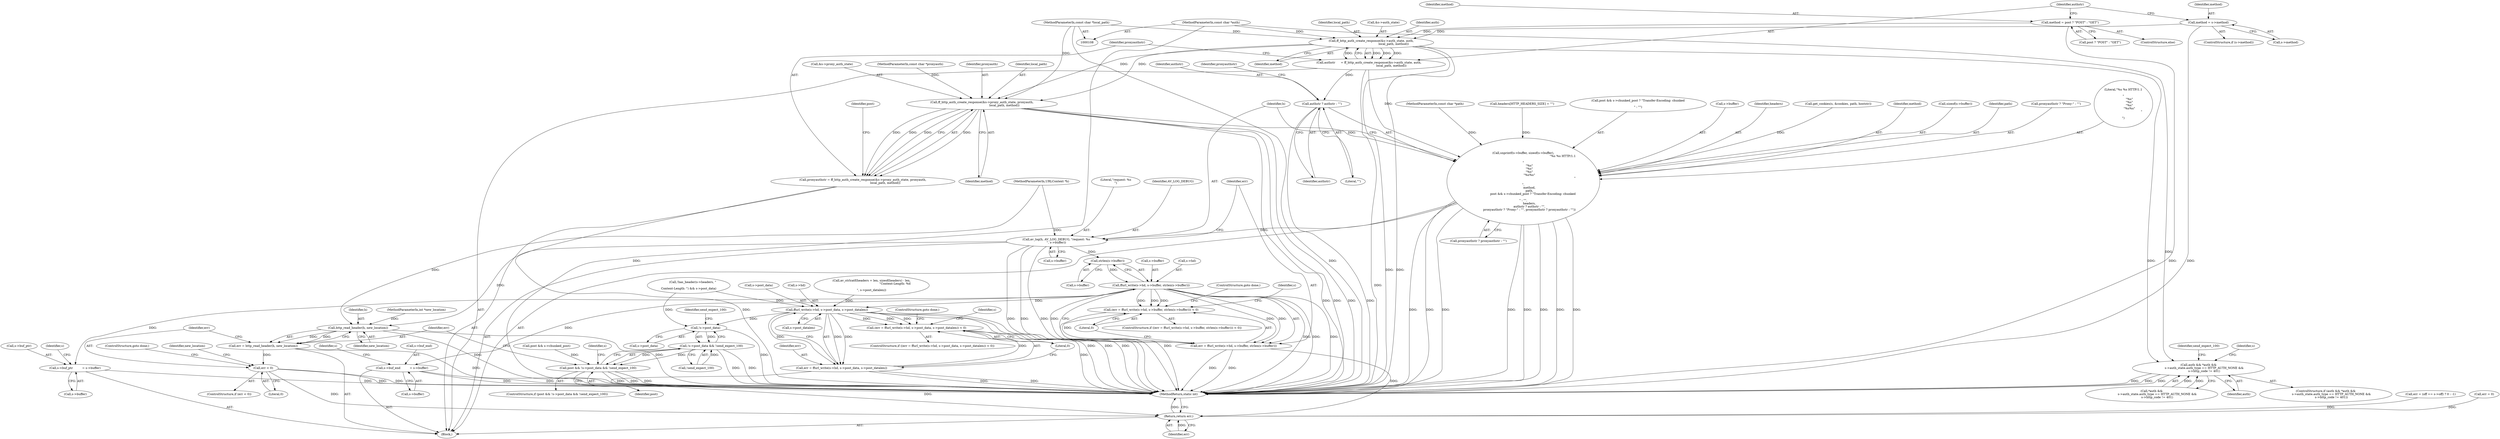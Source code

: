 digraph "0_FFmpeg_2a05c8f813de6f2278827734bf8102291e7484aa_0@API" {
"1000190" [label="(Call,ff_http_auth_create_response(&s->auth_state, auth,\n                                                local_path, method))"];
"1000113" [label="(MethodParameterIn,const char *auth)"];
"1000111" [label="(MethodParameterIn,const char *local_path)"];
"1000176" [label="(Call,method = s->method)"];
"1000182" [label="(Call,method = post ? \"POST\" : \"GET\")"];
"1000188" [label="(Call,authstr      = ff_http_auth_create_response(&s->auth_state, auth,\n                                                local_path, method))"];
"1000561" [label="(Call,snprintf(s->buffer, sizeof(s->buffer),\n             \"%s %s HTTP/1.1\r\n\"\n             \"%s\"\n             \"%s\"\n             \"%s\"\n             \"%s%s\"\n             \"\r\n\",\n             method,\n             path,\n             post && s->chunked_post ? \"Transfer-Encoding: chunked\r\n\" : \"\",\n             headers,\n             authstr ? authstr : \"\",\n             proxyauthstr ? \"Proxy-\" : \"\", proxyauthstr ? proxyauthstr : \"\"))"];
"1000593" [label="(Call,av_log(h, AV_LOG_DEBUG, \"request: %s\n\", s->buffer))"];
"1000611" [label="(Call,strlen(s->buffer))"];
"1000604" [label="(Call,ffurl_write(s->hd, s->buffer, strlen(s->buffer)))"];
"1000601" [label="(Call,(err = ffurl_write(s->hd, s->buffer, strlen(s->buffer))) < 0)"];
"1000602" [label="(Call,err = ffurl_write(s->hd, s->buffer, strlen(s->buffer)))"];
"1000743" [label="(Return,return err;)"];
"1000625" [label="(Call,ffurl_write(s->hd, s->post_data, s->post_datalen))"];
"1000622" [label="(Call,(err = ffurl_write(s->hd, s->post_data, s->post_datalen)) < 0)"];
"1000623" [label="(Call,err = ffurl_write(s->hd, s->post_data, s->post_datalen))"];
"1000691" [label="(Call,!s->post_data)"];
"1000690" [label="(Call,!s->post_data && !send_expect_100)"];
"1000688" [label="(Call,post && !s->post_data && !send_expect_100)"];
"1000637" [label="(Call,s->buf_ptr          = s->buffer)"];
"1000644" [label="(Call,s->buf_end          = s->buffer)"];
"1000709" [label="(Call,http_read_header(h, new_location))"];
"1000707" [label="(Call,err = http_read_header(h, new_location))"];
"1000713" [label="(Call,err < 0)"];
"1000581" [label="(Call,authstr ? authstr : \"\")"];
"1000200" [label="(Call,ff_http_auth_create_response(&s->proxy_auth_state, proxyauth,\n                                                local_path, method))"];
"1000198" [label="(Call,proxyauthstr = ff_http_auth_create_response(&s->proxy_auth_state, proxyauth,\n                                                local_path, method))"];
"1000222" [label="(Call,auth && *auth &&\n            s->auth_state.auth_type == HTTP_AUTH_NONE &&\n            s->http_code != 401)"];
"1000224" [label="(Call,*auth &&\n            s->auth_state.auth_type == HTTP_AUTH_NONE &&\n            s->http_code != 401)"];
"1000177" [label="(Identifier,method)"];
"1000629" [label="(Call,s->post_data)"];
"1000241" [label="(Identifier,send_expect_100)"];
"1000645" [label="(Call,s->buf_end)"];
"1000573" [label="(Call,post && s->chunked_post)"];
"1000597" [label="(Call,s->buffer)"];
"1000745" [label="(MethodReturn,static int)"];
"1000600" [label="(ControlStructure,if ((err = ffurl_write(s->hd, s->buffer, strlen(s->buffer))) < 0))"];
"1000744" [label="(Identifier,err)"];
"1000623" [label="(Call,err = ffurl_write(s->hd, s->post_data, s->post_datalen))"];
"1000604" [label="(Call,ffurl_write(s->hd, s->buffer, strlen(s->buffer)))"];
"1000183" [label="(Identifier,method)"];
"1000689" [label="(Identifier,post)"];
"1000615" [label="(Literal,0)"];
"1000690" [label="(Call,!s->post_data && !send_expect_100)"];
"1000710" [label="(Identifier,h)"];
"1000201" [label="(Call,&s->proxy_auth_state)"];
"1000624" [label="(Identifier,err)"];
"1000109" [label="(MethodParameterIn,URLContext *h)"];
"1000691" [label="(Call,!s->post_data)"];
"1000612" [label="(Call,s->buffer)"];
"1000188" [label="(Call,authstr      = ff_http_auth_create_response(&s->auth_state, auth,\n                                                local_path, method))"];
"1000172" [label="(ControlStructure,if (s->method))"];
"1000246" [label="(Identifier,s)"];
"1000181" [label="(ControlStructure,else)"];
"1000222" [label="(Call,auth && *auth &&\n            s->auth_state.auth_type == HTTP_AUTH_NONE &&\n            s->http_code != 401)"];
"1000594" [label="(Identifier,h)"];
"1000743" [label="(Return,return err;)"];
"1000199" [label="(Identifier,proxyauthstr)"];
"1000700" [label="(Identifier,s)"];
"1000570" [label="(Identifier,method)"];
"1000116" [label="(Block,)"];
"1000596" [label="(Literal,\"request: %s\n\")"];
"1000565" [label="(Call,sizeof(s->buffer))"];
"1000632" [label="(Call,s->post_datalen)"];
"1000625" [label="(Call,ffurl_write(s->hd, s->post_data, s->post_datalen))"];
"1000115" [label="(MethodParameterIn,int *new_location)"];
"1000433" [label="(Call,!has_header(s->headers, \"\r\nContent-Length: \") && s->post_data)"];
"1000191" [label="(Call,&s->auth_state)"];
"1000198" [label="(Call,proxyauthstr = ff_http_auth_create_response(&s->proxy_auth_state, proxyauth,\n                                                local_path, method))"];
"1000595" [label="(Identifier,AV_LOG_DEBUG)"];
"1000715" [label="(Literal,0)"];
"1000571" [label="(Identifier,path)"];
"1000189" [label="(Identifier,authstr)"];
"1000692" [label="(Call,s->post_data)"];
"1000635" [label="(Literal,0)"];
"1000713" [label="(Call,err < 0)"];
"1000561" [label="(Call,snprintf(s->buffer, sizeof(s->buffer),\n             \"%s %s HTTP/1.1\r\n\"\n             \"%s\"\n             \"%s\"\n             \"%s\"\n             \"%s%s\"\n             \"\r\n\",\n             method,\n             path,\n             post && s->chunked_post ? \"Transfer-Encoding: chunked\r\n\" : \"\",\n             headers,\n             authstr ? authstr : \"\",\n             proxyauthstr ? \"Proxy-\" : \"\", proxyauthstr ? proxyauthstr : \"\"))"];
"1000586" [label="(Identifier,proxyauthstr)"];
"1000582" [label="(Identifier,authstr)"];
"1000190" [label="(Call,ff_http_auth_create_response(&s->auth_state, auth,\n                                                local_path, method))"];
"1000636" [label="(ControlStructure,goto done;)"];
"1000114" [label="(MethodParameterIn,const char *proxyauth)"];
"1000709" [label="(Call,http_read_header(h, new_location))"];
"1000585" [label="(Call,proxyauthstr ? \"Proxy-\" : \"\")"];
"1000719" [label="(Identifier,new_location)"];
"1000626" [label="(Call,s->hd)"];
"1000641" [label="(Call,s->buffer)"];
"1000200" [label="(Call,ff_http_auth_create_response(&s->proxy_auth_state, proxyauth,\n                                                local_path, method))"];
"1000184" [label="(Call,post ? \"POST\" : \"GET\")"];
"1000195" [label="(Identifier,auth)"];
"1000711" [label="(Identifier,new_location)"];
"1000583" [label="(Identifier,authstr)"];
"1000569" [label="(Literal,\"%s %s HTTP/1.1\r\n\"\n             \"%s\"\n             \"%s\"\n             \"%s\"\n             \"%s%s\"\n             \"\r\n\")"];
"1000638" [label="(Call,s->buf_ptr)"];
"1000695" [label="(Call,!send_expect_100)"];
"1000644" [label="(Call,s->buf_end          = s->buffer)"];
"1000110" [label="(MethodParameterIn,const char *path)"];
"1000197" [label="(Identifier,method)"];
"1000126" [label="(Call,headers[HTTP_HEADERS_SIZE] = \"\")"];
"1000687" [label="(ControlStructure,if (post && !s->post_data && !send_expect_100))"];
"1000176" [label="(Call,method = s->method)"];
"1000619" [label="(Identifier,s)"];
"1000639" [label="(Identifier,s)"];
"1000196" [label="(Identifier,local_path)"];
"1000223" [label="(Identifier,auth)"];
"1000445" [label="(Call,av_strlcatf(headers + len, sizeof(headers) - len,\n                           \"Content-Length: %d\r\n\", s->post_datalen))"];
"1000572" [label="(Call,post && s->chunked_post ? \"Transfer-Encoding: chunked\r\n\" : \"\")"];
"1000725" [label="(Call,err = (off == s->off) ? 0 : -1)"];
"1000562" [label="(Call,s->buffer)"];
"1000602" [label="(Call,err = ffurl_write(s->hd, s->buffer, strlen(s->buffer)))"];
"1000207" [label="(Identifier,method)"];
"1000603" [label="(Identifier,err)"];
"1000605" [label="(Call,s->hd)"];
"1000580" [label="(Identifier,headers)"];
"1000646" [label="(Identifier,s)"];
"1000653" [label="(Identifier,s)"];
"1000696" [label="(Identifier,send_expect_100)"];
"1000703" [label="(Call,err = 0)"];
"1000589" [label="(Call,proxyauthstr ? proxyauthstr : \"\")"];
"1000584" [label="(Literal,\"\")"];
"1000608" [label="(Call,s->buffer)"];
"1000210" [label="(Identifier,post)"];
"1000581" [label="(Call,authstr ? authstr : \"\")"];
"1000714" [label="(Identifier,err)"];
"1000648" [label="(Call,s->buffer)"];
"1000708" [label="(Identifier,err)"];
"1000712" [label="(ControlStructure,if (err < 0))"];
"1000182" [label="(Call,method = post ? \"POST\" : \"GET\")"];
"1000622" [label="(Call,(err = ffurl_write(s->hd, s->post_data, s->post_datalen)) < 0)"];
"1000707" [label="(Call,err = http_read_header(h, new_location))"];
"1000178" [label="(Call,s->method)"];
"1000601" [label="(Call,(err = ffurl_write(s->hd, s->buffer, strlen(s->buffer))) < 0)"];
"1000205" [label="(Identifier,proxyauth)"];
"1000501" [label="(Call,get_cookies(s, &cookies, path, hoststr))"];
"1000621" [label="(ControlStructure,if ((err = ffurl_write(s->hd, s->post_data, s->post_datalen)) < 0))"];
"1000611" [label="(Call,strlen(s->buffer))"];
"1000593" [label="(Call,av_log(h, AV_LOG_DEBUG, \"request: %s\n\", s->buffer))"];
"1000716" [label="(ControlStructure,goto done;)"];
"1000111" [label="(MethodParameterIn,const char *local_path)"];
"1000616" [label="(ControlStructure,goto done;)"];
"1000221" [label="(ControlStructure,if (auth && *auth &&\n            s->auth_state.auth_type == HTTP_AUTH_NONE &&\n            s->http_code != 401))"];
"1000206" [label="(Identifier,local_path)"];
"1000113" [label="(MethodParameterIn,const char *auth)"];
"1000688" [label="(Call,post && !s->post_data && !send_expect_100)"];
"1000637" [label="(Call,s->buf_ptr          = s->buffer)"];
"1000190" -> "1000188"  [label="AST: "];
"1000190" -> "1000197"  [label="CFG: "];
"1000191" -> "1000190"  [label="AST: "];
"1000195" -> "1000190"  [label="AST: "];
"1000196" -> "1000190"  [label="AST: "];
"1000197" -> "1000190"  [label="AST: "];
"1000188" -> "1000190"  [label="CFG: "];
"1000190" -> "1000745"  [label="DDG: "];
"1000190" -> "1000745"  [label="DDG: "];
"1000190" -> "1000188"  [label="DDG: "];
"1000190" -> "1000188"  [label="DDG: "];
"1000190" -> "1000188"  [label="DDG: "];
"1000190" -> "1000188"  [label="DDG: "];
"1000113" -> "1000190"  [label="DDG: "];
"1000111" -> "1000190"  [label="DDG: "];
"1000176" -> "1000190"  [label="DDG: "];
"1000182" -> "1000190"  [label="DDG: "];
"1000190" -> "1000200"  [label="DDG: "];
"1000190" -> "1000200"  [label="DDG: "];
"1000190" -> "1000222"  [label="DDG: "];
"1000113" -> "1000108"  [label="AST: "];
"1000113" -> "1000745"  [label="DDG: "];
"1000113" -> "1000222"  [label="DDG: "];
"1000111" -> "1000108"  [label="AST: "];
"1000111" -> "1000745"  [label="DDG: "];
"1000111" -> "1000200"  [label="DDG: "];
"1000176" -> "1000172"  [label="AST: "];
"1000176" -> "1000178"  [label="CFG: "];
"1000177" -> "1000176"  [label="AST: "];
"1000178" -> "1000176"  [label="AST: "];
"1000189" -> "1000176"  [label="CFG: "];
"1000176" -> "1000745"  [label="DDG: "];
"1000182" -> "1000181"  [label="AST: "];
"1000182" -> "1000184"  [label="CFG: "];
"1000183" -> "1000182"  [label="AST: "];
"1000184" -> "1000182"  [label="AST: "];
"1000189" -> "1000182"  [label="CFG: "];
"1000182" -> "1000745"  [label="DDG: "];
"1000188" -> "1000116"  [label="AST: "];
"1000189" -> "1000188"  [label="AST: "];
"1000199" -> "1000188"  [label="CFG: "];
"1000188" -> "1000745"  [label="DDG: "];
"1000188" -> "1000561"  [label="DDG: "];
"1000188" -> "1000581"  [label="DDG: "];
"1000561" -> "1000116"  [label="AST: "];
"1000561" -> "1000589"  [label="CFG: "];
"1000562" -> "1000561"  [label="AST: "];
"1000565" -> "1000561"  [label="AST: "];
"1000569" -> "1000561"  [label="AST: "];
"1000570" -> "1000561"  [label="AST: "];
"1000571" -> "1000561"  [label="AST: "];
"1000572" -> "1000561"  [label="AST: "];
"1000580" -> "1000561"  [label="AST: "];
"1000581" -> "1000561"  [label="AST: "];
"1000585" -> "1000561"  [label="AST: "];
"1000589" -> "1000561"  [label="AST: "];
"1000594" -> "1000561"  [label="CFG: "];
"1000561" -> "1000745"  [label="DDG: "];
"1000561" -> "1000745"  [label="DDG: "];
"1000561" -> "1000745"  [label="DDG: "];
"1000561" -> "1000745"  [label="DDG: "];
"1000561" -> "1000745"  [label="DDG: "];
"1000561" -> "1000745"  [label="DDG: "];
"1000561" -> "1000745"  [label="DDG: "];
"1000561" -> "1000745"  [label="DDG: "];
"1000200" -> "1000561"  [label="DDG: "];
"1000501" -> "1000561"  [label="DDG: "];
"1000110" -> "1000561"  [label="DDG: "];
"1000126" -> "1000561"  [label="DDG: "];
"1000561" -> "1000593"  [label="DDG: "];
"1000593" -> "1000116"  [label="AST: "];
"1000593" -> "1000597"  [label="CFG: "];
"1000594" -> "1000593"  [label="AST: "];
"1000595" -> "1000593"  [label="AST: "];
"1000596" -> "1000593"  [label="AST: "];
"1000597" -> "1000593"  [label="AST: "];
"1000603" -> "1000593"  [label="CFG: "];
"1000593" -> "1000745"  [label="DDG: "];
"1000593" -> "1000745"  [label="DDG: "];
"1000593" -> "1000745"  [label="DDG: "];
"1000109" -> "1000593"  [label="DDG: "];
"1000593" -> "1000611"  [label="DDG: "];
"1000593" -> "1000709"  [label="DDG: "];
"1000611" -> "1000604"  [label="AST: "];
"1000611" -> "1000612"  [label="CFG: "];
"1000612" -> "1000611"  [label="AST: "];
"1000604" -> "1000611"  [label="CFG: "];
"1000611" -> "1000604"  [label="DDG: "];
"1000604" -> "1000602"  [label="AST: "];
"1000605" -> "1000604"  [label="AST: "];
"1000608" -> "1000604"  [label="AST: "];
"1000602" -> "1000604"  [label="CFG: "];
"1000604" -> "1000745"  [label="DDG: "];
"1000604" -> "1000745"  [label="DDG: "];
"1000604" -> "1000745"  [label="DDG: "];
"1000604" -> "1000601"  [label="DDG: "];
"1000604" -> "1000601"  [label="DDG: "];
"1000604" -> "1000601"  [label="DDG: "];
"1000604" -> "1000602"  [label="DDG: "];
"1000604" -> "1000602"  [label="DDG: "];
"1000604" -> "1000602"  [label="DDG: "];
"1000604" -> "1000625"  [label="DDG: "];
"1000604" -> "1000637"  [label="DDG: "];
"1000604" -> "1000644"  [label="DDG: "];
"1000601" -> "1000600"  [label="AST: "];
"1000601" -> "1000615"  [label="CFG: "];
"1000602" -> "1000601"  [label="AST: "];
"1000615" -> "1000601"  [label="AST: "];
"1000616" -> "1000601"  [label="CFG: "];
"1000619" -> "1000601"  [label="CFG: "];
"1000601" -> "1000745"  [label="DDG: "];
"1000602" -> "1000601"  [label="DDG: "];
"1000603" -> "1000602"  [label="AST: "];
"1000615" -> "1000602"  [label="CFG: "];
"1000602" -> "1000745"  [label="DDG: "];
"1000602" -> "1000745"  [label="DDG: "];
"1000602" -> "1000743"  [label="DDG: "];
"1000743" -> "1000116"  [label="AST: "];
"1000743" -> "1000744"  [label="CFG: "];
"1000744" -> "1000743"  [label="AST: "];
"1000745" -> "1000743"  [label="CFG: "];
"1000743" -> "1000745"  [label="DDG: "];
"1000744" -> "1000743"  [label="DDG: "];
"1000713" -> "1000743"  [label="DDG: "];
"1000623" -> "1000743"  [label="DDG: "];
"1000725" -> "1000743"  [label="DDG: "];
"1000703" -> "1000743"  [label="DDG: "];
"1000625" -> "1000623"  [label="AST: "];
"1000625" -> "1000632"  [label="CFG: "];
"1000626" -> "1000625"  [label="AST: "];
"1000629" -> "1000625"  [label="AST: "];
"1000632" -> "1000625"  [label="AST: "];
"1000623" -> "1000625"  [label="CFG: "];
"1000625" -> "1000745"  [label="DDG: "];
"1000625" -> "1000745"  [label="DDG: "];
"1000625" -> "1000745"  [label="DDG: "];
"1000625" -> "1000622"  [label="DDG: "];
"1000625" -> "1000622"  [label="DDG: "];
"1000625" -> "1000622"  [label="DDG: "];
"1000625" -> "1000623"  [label="DDG: "];
"1000625" -> "1000623"  [label="DDG: "];
"1000625" -> "1000623"  [label="DDG: "];
"1000433" -> "1000625"  [label="DDG: "];
"1000445" -> "1000625"  [label="DDG: "];
"1000625" -> "1000691"  [label="DDG: "];
"1000622" -> "1000621"  [label="AST: "];
"1000622" -> "1000635"  [label="CFG: "];
"1000623" -> "1000622"  [label="AST: "];
"1000635" -> "1000622"  [label="AST: "];
"1000636" -> "1000622"  [label="CFG: "];
"1000639" -> "1000622"  [label="CFG: "];
"1000622" -> "1000745"  [label="DDG: "];
"1000623" -> "1000622"  [label="DDG: "];
"1000624" -> "1000623"  [label="AST: "];
"1000635" -> "1000623"  [label="CFG: "];
"1000623" -> "1000745"  [label="DDG: "];
"1000623" -> "1000745"  [label="DDG: "];
"1000691" -> "1000690"  [label="AST: "];
"1000691" -> "1000692"  [label="CFG: "];
"1000692" -> "1000691"  [label="AST: "];
"1000696" -> "1000691"  [label="CFG: "];
"1000690" -> "1000691"  [label="CFG: "];
"1000691" -> "1000745"  [label="DDG: "];
"1000691" -> "1000690"  [label="DDG: "];
"1000433" -> "1000691"  [label="DDG: "];
"1000690" -> "1000688"  [label="AST: "];
"1000690" -> "1000695"  [label="CFG: "];
"1000695" -> "1000690"  [label="AST: "];
"1000688" -> "1000690"  [label="CFG: "];
"1000690" -> "1000745"  [label="DDG: "];
"1000690" -> "1000745"  [label="DDG: "];
"1000690" -> "1000688"  [label="DDG: "];
"1000690" -> "1000688"  [label="DDG: "];
"1000695" -> "1000690"  [label="DDG: "];
"1000688" -> "1000687"  [label="AST: "];
"1000688" -> "1000689"  [label="CFG: "];
"1000689" -> "1000688"  [label="AST: "];
"1000700" -> "1000688"  [label="CFG: "];
"1000708" -> "1000688"  [label="CFG: "];
"1000688" -> "1000745"  [label="DDG: "];
"1000688" -> "1000745"  [label="DDG: "];
"1000688" -> "1000745"  [label="DDG: "];
"1000573" -> "1000688"  [label="DDG: "];
"1000637" -> "1000116"  [label="AST: "];
"1000637" -> "1000641"  [label="CFG: "];
"1000638" -> "1000637"  [label="AST: "];
"1000641" -> "1000637"  [label="AST: "];
"1000646" -> "1000637"  [label="CFG: "];
"1000637" -> "1000745"  [label="DDG: "];
"1000644" -> "1000116"  [label="AST: "];
"1000644" -> "1000648"  [label="CFG: "];
"1000645" -> "1000644"  [label="AST: "];
"1000648" -> "1000644"  [label="AST: "];
"1000653" -> "1000644"  [label="CFG: "];
"1000644" -> "1000745"  [label="DDG: "];
"1000644" -> "1000745"  [label="DDG: "];
"1000709" -> "1000707"  [label="AST: "];
"1000709" -> "1000711"  [label="CFG: "];
"1000710" -> "1000709"  [label="AST: "];
"1000711" -> "1000709"  [label="AST: "];
"1000707" -> "1000709"  [label="CFG: "];
"1000709" -> "1000745"  [label="DDG: "];
"1000709" -> "1000745"  [label="DDG: "];
"1000709" -> "1000707"  [label="DDG: "];
"1000709" -> "1000707"  [label="DDG: "];
"1000109" -> "1000709"  [label="DDG: "];
"1000115" -> "1000709"  [label="DDG: "];
"1000707" -> "1000116"  [label="AST: "];
"1000708" -> "1000707"  [label="AST: "];
"1000714" -> "1000707"  [label="CFG: "];
"1000707" -> "1000745"  [label="DDG: "];
"1000707" -> "1000713"  [label="DDG: "];
"1000713" -> "1000712"  [label="AST: "];
"1000713" -> "1000715"  [label="CFG: "];
"1000714" -> "1000713"  [label="AST: "];
"1000715" -> "1000713"  [label="AST: "];
"1000716" -> "1000713"  [label="CFG: "];
"1000719" -> "1000713"  [label="CFG: "];
"1000713" -> "1000745"  [label="DDG: "];
"1000713" -> "1000745"  [label="DDG: "];
"1000581" -> "1000583"  [label="CFG: "];
"1000581" -> "1000584"  [label="CFG: "];
"1000582" -> "1000581"  [label="AST: "];
"1000583" -> "1000581"  [label="AST: "];
"1000584" -> "1000581"  [label="AST: "];
"1000586" -> "1000581"  [label="CFG: "];
"1000581" -> "1000745"  [label="DDG: "];
"1000200" -> "1000198"  [label="AST: "];
"1000200" -> "1000207"  [label="CFG: "];
"1000201" -> "1000200"  [label="AST: "];
"1000205" -> "1000200"  [label="AST: "];
"1000206" -> "1000200"  [label="AST: "];
"1000207" -> "1000200"  [label="AST: "];
"1000198" -> "1000200"  [label="CFG: "];
"1000200" -> "1000745"  [label="DDG: "];
"1000200" -> "1000745"  [label="DDG: "];
"1000200" -> "1000745"  [label="DDG: "];
"1000200" -> "1000198"  [label="DDG: "];
"1000200" -> "1000198"  [label="DDG: "];
"1000200" -> "1000198"  [label="DDG: "];
"1000200" -> "1000198"  [label="DDG: "];
"1000114" -> "1000200"  [label="DDG: "];
"1000198" -> "1000116"  [label="AST: "];
"1000199" -> "1000198"  [label="AST: "];
"1000210" -> "1000198"  [label="CFG: "];
"1000198" -> "1000745"  [label="DDG: "];
"1000222" -> "1000221"  [label="AST: "];
"1000222" -> "1000223"  [label="CFG: "];
"1000222" -> "1000224"  [label="CFG: "];
"1000223" -> "1000222"  [label="AST: "];
"1000224" -> "1000222"  [label="AST: "];
"1000241" -> "1000222"  [label="CFG: "];
"1000246" -> "1000222"  [label="CFG: "];
"1000222" -> "1000745"  [label="DDG: "];
"1000222" -> "1000745"  [label="DDG: "];
"1000222" -> "1000745"  [label="DDG: "];
"1000224" -> "1000222"  [label="DDG: "];
"1000224" -> "1000222"  [label="DDG: "];
}

